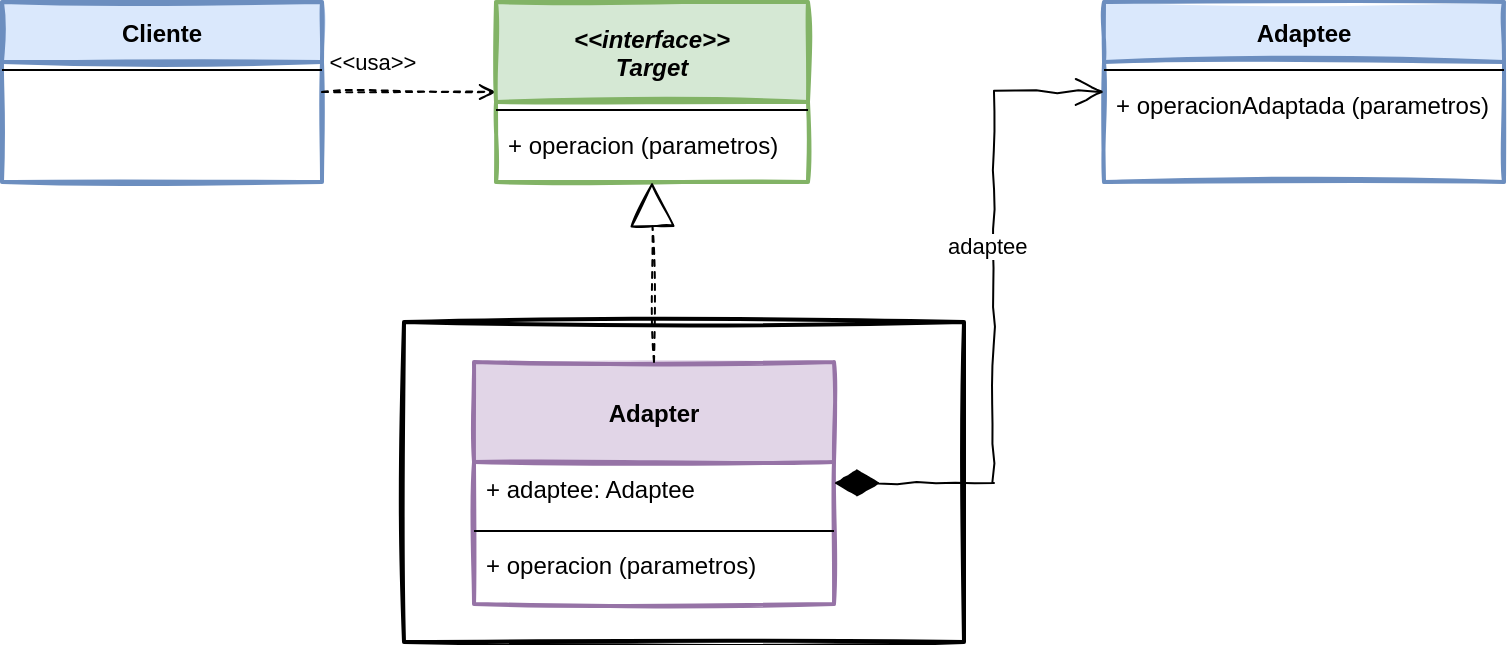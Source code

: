 <mxfile version="16.1.2" type="device" pages="2"><diagram id="C5RBs43oDa-KdzZeNtuy" name="Adapter - Plantilla Objetos"><mxGraphModel dx="1422" dy="2034" grid="1" gridSize="10" guides="1" tooltips="1" connect="1" arrows="1" fold="1" page="1" pageScale="1" pageWidth="827" pageHeight="1169" math="0" shadow="0"><root><mxCell id="WIyWlLk6GJQsqaUBKTNV-0"/><mxCell id="WIyWlLk6GJQsqaUBKTNV-1" parent="WIyWlLk6GJQsqaUBKTNV-0"/><mxCell id="IsRkaujwhjkFQP2qugin-0" value="" style="rounded=0;whiteSpace=wrap;html=1;sketch=1;fillStyle=solid;startSize=30;strokeWidth=2;" parent="WIyWlLk6GJQsqaUBKTNV-1" vertex="1"><mxGeometry x="239" y="-750" width="280" height="160" as="geometry"/></mxCell><mxCell id="zkfFHV4jXpPFQw0GAbJ--17" value="Cliente" style="swimlane;fontStyle=1;align=center;verticalAlign=middle;childLayout=stackLayout;horizontal=1;startSize=30;horizontalStack=0;resizeParent=1;resizeLast=0;collapsible=1;marginBottom=0;rounded=0;shadow=0;strokeWidth=2;strokeColor=#6c8ebf;fillColor=#dae8fc;swimlaneFillColor=rgba(255, 255, 255, 1);sketch=1;fillStyle=solid;" parent="WIyWlLk6GJQsqaUBKTNV-1" vertex="1"><mxGeometry x="38" y="-910" width="160" height="90" as="geometry"><mxRectangle x="550" y="140" width="160" height="26" as="alternateBounds"/></mxGeometry></mxCell><mxCell id="zkfFHV4jXpPFQw0GAbJ--23" value="" style="line;html=1;strokeWidth=1;align=left;verticalAlign=middle;spacingTop=-1;spacingLeft=3;spacingRight=3;rotatable=0;labelPosition=right;points=[];portConstraint=eastwest;" parent="zkfFHV4jXpPFQw0GAbJ--17" vertex="1"><mxGeometry y="30" width="160" height="8" as="geometry"/></mxCell><mxCell id="ldGxqT_ybMyO9Dc4_aSX-0" value="Adapter" style="swimlane;fontStyle=1;align=center;verticalAlign=middle;childLayout=stackLayout;horizontal=1;startSize=50;horizontalStack=0;resizeParent=1;resizeLast=0;collapsible=1;marginBottom=0;rounded=0;shadow=0;strokeWidth=2;strokeColor=#9673a6;fillColor=#e1d5e7;swimlaneFillColor=rgba(255, 255, 255, 1);sketch=1;fillStyle=solid;" parent="WIyWlLk6GJQsqaUBKTNV-1" vertex="1"><mxGeometry x="274" y="-730" width="180" height="121" as="geometry"><mxRectangle x="340" y="380" width="170" height="26" as="alternateBounds"/></mxGeometry></mxCell><mxCell id="ldGxqT_ybMyO9Dc4_aSX-2" value="+ adaptee: Adaptee" style="text;strokeColor=none;fillColor=none;align=left;verticalAlign=top;spacingLeft=4;spacingRight=4;overflow=hidden;rotatable=0;points=[[0,0.5],[1,0.5]];portConstraint=eastwest;rounded=1;sketch=1;fillStyle=solid;startSize=30;" parent="ldGxqT_ybMyO9Dc4_aSX-0" vertex="1"><mxGeometry y="50" width="180" height="31" as="geometry"/></mxCell><mxCell id="ldGxqT_ybMyO9Dc4_aSX-1" value="" style="line;html=1;strokeWidth=1;align=left;verticalAlign=middle;spacingTop=-1;spacingLeft=3;spacingRight=3;rotatable=0;labelPosition=right;points=[];portConstraint=eastwest;" parent="ldGxqT_ybMyO9Dc4_aSX-0" vertex="1"><mxGeometry y="81" width="180" height="7" as="geometry"/></mxCell><mxCell id="SjD9XZvPm6k3zNvs-JM8-10" value="+ operacion (parametros)" style="text;strokeColor=none;fillColor=none;align=left;verticalAlign=top;spacingLeft=4;spacingRight=4;overflow=hidden;rotatable=0;points=[[0,0.5],[1,0.5]];portConstraint=eastwest;rounded=1;sketch=1;fillStyle=solid;startSize=30;" parent="ldGxqT_ybMyO9Dc4_aSX-0" vertex="1"><mxGeometry y="88" width="180" height="31" as="geometry"/></mxCell><mxCell id="ldGxqT_ybMyO9Dc4_aSX-10" value="&amp;lt;&amp;lt;usa&amp;gt;&amp;gt;" style="edgeStyle=orthogonalEdgeStyle;rounded=0;orthogonalLoop=1;jettySize=auto;html=1;startSize=30;dashed=1;endFill=0;endArrow=open;exitX=1;exitY=0.5;exitDx=0;exitDy=0;entryX=0;entryY=0.5;entryDx=0;entryDy=0;sketch=1;" parent="WIyWlLk6GJQsqaUBKTNV-1" source="zkfFHV4jXpPFQw0GAbJ--17" target="SjD9XZvPm6k3zNvs-JM8-0" edge="1"><mxGeometry x="-0.423" y="15" relative="1" as="geometry"><mxPoint x="373" y="-810" as="sourcePoint"/><mxPoint x="283" y="-865" as="targetPoint"/><mxPoint as="offset"/></mxGeometry></mxCell><mxCell id="SjD9XZvPm6k3zNvs-JM8-0" value="&lt;&lt;interface&gt;&gt;&#10;Target" style="swimlane;fontStyle=3;align=center;verticalAlign=middle;childLayout=stackLayout;horizontal=1;startSize=50;horizontalStack=0;resizeParent=1;resizeLast=0;collapsible=1;marginBottom=0;rounded=0;shadow=0;strokeWidth=2;strokeColor=#82b366;fillColor=#d5e8d4;swimlaneFillColor=rgba(255, 255, 255, 1);sketch=1;fillStyle=solid;" parent="WIyWlLk6GJQsqaUBKTNV-1" vertex="1"><mxGeometry x="285" y="-910" width="156" height="90" as="geometry"><mxRectangle x="340" y="380" width="170" height="26" as="alternateBounds"/></mxGeometry></mxCell><mxCell id="SjD9XZvPm6k3zNvs-JM8-1" value="" style="line;html=1;strokeWidth=1;align=left;verticalAlign=middle;spacingTop=-1;spacingLeft=3;spacingRight=3;rotatable=0;labelPosition=right;points=[];portConstraint=eastwest;" parent="SjD9XZvPm6k3zNvs-JM8-0" vertex="1"><mxGeometry y="50" width="156" height="8" as="geometry"/></mxCell><mxCell id="SjD9XZvPm6k3zNvs-JM8-9" value="+ operacion (parametros)" style="text;strokeColor=none;fillColor=none;align=left;verticalAlign=top;spacingLeft=4;spacingRight=4;overflow=hidden;rotatable=0;points=[[0,0.5],[1,0.5]];portConstraint=eastwest;rounded=1;sketch=1;fillStyle=solid;startSize=30;" parent="SjD9XZvPm6k3zNvs-JM8-0" vertex="1"><mxGeometry y="58" width="156" height="31" as="geometry"/></mxCell><mxCell id="SjD9XZvPm6k3zNvs-JM8-4" value="" style="endArrow=block;dashed=1;endFill=0;endSize=20;html=1;rounded=0;sketch=1;strokeWidth=1;entryX=0.5;entryY=1;entryDx=0;entryDy=0;exitX=0.5;exitY=0;exitDx=0;exitDy=0;" parent="WIyWlLk6GJQsqaUBKTNV-1" source="ldGxqT_ybMyO9Dc4_aSX-0" target="SjD9XZvPm6k3zNvs-JM8-0" edge="1"><mxGeometry width="160" relative="1" as="geometry"><mxPoint x="9" y="-320" as="sourcePoint"/><mxPoint x="169" y="-320" as="targetPoint"/></mxGeometry></mxCell><mxCell id="SjD9XZvPm6k3zNvs-JM8-5" value="Adaptee" style="swimlane;fontStyle=1;align=center;verticalAlign=middle;childLayout=stackLayout;horizontal=1;startSize=30;horizontalStack=0;resizeParent=1;resizeLast=0;collapsible=1;marginBottom=0;rounded=0;shadow=0;strokeWidth=2;strokeColor=#6c8ebf;fillColor=#dae8fc;swimlaneFillColor=rgba(255, 255, 255, 1);sketch=1;fillStyle=solid;" parent="WIyWlLk6GJQsqaUBKTNV-1" vertex="1"><mxGeometry x="589" y="-910" width="200" height="90" as="geometry"><mxRectangle x="550" y="140" width="160" height="26" as="alternateBounds"/></mxGeometry></mxCell><mxCell id="SjD9XZvPm6k3zNvs-JM8-6" value="" style="line;html=1;strokeWidth=1;align=left;verticalAlign=middle;spacingTop=-1;spacingLeft=3;spacingRight=3;rotatable=0;labelPosition=right;points=[];portConstraint=eastwest;" parent="SjD9XZvPm6k3zNvs-JM8-5" vertex="1"><mxGeometry y="30" width="200" height="8" as="geometry"/></mxCell><mxCell id="SjD9XZvPm6k3zNvs-JM8-11" value="+ operacionAdaptada (parametros)" style="text;strokeColor=none;fillColor=none;align=left;verticalAlign=top;spacingLeft=4;spacingRight=4;overflow=hidden;rotatable=0;points=[[0,0.5],[1,0.5]];portConstraint=eastwest;rounded=1;sketch=1;fillStyle=solid;startSize=30;" parent="SjD9XZvPm6k3zNvs-JM8-5" vertex="1"><mxGeometry y="38" width="200" height="31" as="geometry"/></mxCell><mxCell id="SjD9XZvPm6k3zNvs-JM8-8" value="adaptee" style="endArrow=open;html=1;endSize=12;startArrow=diamondThin;startSize=20;startFill=1;edgeStyle=orthogonalEdgeStyle;align=left;verticalAlign=bottom;rounded=0;sketch=1;strokeWidth=1;exitX=1;exitY=0.5;exitDx=0;exitDy=0;entryX=0;entryY=0.5;entryDx=0;entryDy=0;sourcePerimeterSpacing=0;fixDash=0;sketchStyle=comic;disableMultiStroke=0;ignoreEdge=0;flowAnimation=0;anchorPointDirection=1;noJump=0;orthogonalLoop=0;orthogonal=1;snapToPoint=1;endFill=1;" parent="WIyWlLk6GJQsqaUBKTNV-1" source="ldGxqT_ybMyO9Dc4_aSX-0" target="SjD9XZvPm6k3zNvs-JM8-5" edge="1"><mxGeometry x="0.153" y="25" relative="1" as="geometry"><mxPoint x="139" y="-310" as="sourcePoint"/><mxPoint x="299" y="-310" as="targetPoint"/><Array as="points"><mxPoint x="534" y="-669"/><mxPoint x="534" y="-865"/></Array><mxPoint y="1" as="offset"/></mxGeometry></mxCell></root></mxGraphModel></diagram><diagram name="Adapter - Plantilla Clase" id="XdiIaF5hY0oWM36d-6kN"><mxGraphModel dx="1422" dy="2034" grid="1" gridSize="10" guides="1" tooltips="1" connect="1" arrows="1" fold="1" page="1" pageScale="1" pageWidth="827" pageHeight="1169" math="0" shadow="0"><root><mxCell id="oIk64FYMjEPISe2o-9Ac-0"/><mxCell id="oIk64FYMjEPISe2o-9Ac-1" parent="oIk64FYMjEPISe2o-9Ac-0"/><mxCell id="oIk64FYMjEPISe2o-9Ac-2" value="" style="rounded=0;whiteSpace=wrap;html=1;sketch=1;fillStyle=solid;startSize=30;strokeWidth=2;" vertex="1" parent="oIk64FYMjEPISe2o-9Ac-1"><mxGeometry x="239" y="-750" width="280" height="160" as="geometry"/></mxCell><mxCell id="oIk64FYMjEPISe2o-9Ac-3" value="Cliente" style="swimlane;fontStyle=1;align=center;verticalAlign=middle;childLayout=stackLayout;horizontal=1;startSize=30;horizontalStack=0;resizeParent=1;resizeLast=0;collapsible=1;marginBottom=0;rounded=0;shadow=0;strokeWidth=2;strokeColor=#6c8ebf;fillColor=#dae8fc;swimlaneFillColor=rgba(255, 255, 255, 1);sketch=1;fillStyle=solid;" vertex="1" parent="oIk64FYMjEPISe2o-9Ac-1"><mxGeometry x="38" y="-910" width="160" height="90" as="geometry"><mxRectangle x="550" y="140" width="160" height="26" as="alternateBounds"/></mxGeometry></mxCell><mxCell id="oIk64FYMjEPISe2o-9Ac-4" value="" style="line;html=1;strokeWidth=1;align=left;verticalAlign=middle;spacingTop=-1;spacingLeft=3;spacingRight=3;rotatable=0;labelPosition=right;points=[];portConstraint=eastwest;" vertex="1" parent="oIk64FYMjEPISe2o-9Ac-3"><mxGeometry y="30" width="160" height="8" as="geometry"/></mxCell><mxCell id="oIk64FYMjEPISe2o-9Ac-5" value="Adapter" style="swimlane;fontStyle=1;align=center;verticalAlign=middle;childLayout=stackLayout;horizontal=1;startSize=50;horizontalStack=0;resizeParent=1;resizeLast=0;collapsible=1;marginBottom=0;rounded=0;shadow=0;strokeWidth=2;strokeColor=#9673a6;fillColor=#e1d5e7;swimlaneFillColor=rgba(255, 255, 255, 1);sketch=1;fillStyle=solid;" vertex="1" parent="oIk64FYMjEPISe2o-9Ac-1"><mxGeometry x="274" y="-730" width="180" height="121" as="geometry"><mxRectangle x="340" y="380" width="170" height="26" as="alternateBounds"/></mxGeometry></mxCell><mxCell id="oIk64FYMjEPISe2o-9Ac-6" value="+ adaptee: Adaptee" style="text;strokeColor=none;fillColor=none;align=left;verticalAlign=top;spacingLeft=4;spacingRight=4;overflow=hidden;rotatable=0;points=[[0,0.5],[1,0.5]];portConstraint=eastwest;rounded=1;sketch=1;fillStyle=solid;startSize=30;" vertex="1" parent="oIk64FYMjEPISe2o-9Ac-5"><mxGeometry y="50" width="180" height="31" as="geometry"/></mxCell><mxCell id="oIk64FYMjEPISe2o-9Ac-7" value="" style="line;html=1;strokeWidth=1;align=left;verticalAlign=middle;spacingTop=-1;spacingLeft=3;spacingRight=3;rotatable=0;labelPosition=right;points=[];portConstraint=eastwest;" vertex="1" parent="oIk64FYMjEPISe2o-9Ac-5"><mxGeometry y="81" width="180" height="7" as="geometry"/></mxCell><mxCell id="oIk64FYMjEPISe2o-9Ac-8" value="+ operacion (parametros)" style="text;strokeColor=none;fillColor=none;align=left;verticalAlign=top;spacingLeft=4;spacingRight=4;overflow=hidden;rotatable=0;points=[[0,0.5],[1,0.5]];portConstraint=eastwest;rounded=1;sketch=1;fillStyle=solid;startSize=30;" vertex="1" parent="oIk64FYMjEPISe2o-9Ac-5"><mxGeometry y="88" width="180" height="31" as="geometry"/></mxCell><mxCell id="oIk64FYMjEPISe2o-9Ac-9" value="&amp;lt;&amp;lt;usa&amp;gt;&amp;gt;" style="edgeStyle=orthogonalEdgeStyle;rounded=0;orthogonalLoop=1;jettySize=auto;html=1;startSize=30;dashed=1;endFill=0;endArrow=open;exitX=1;exitY=0.5;exitDx=0;exitDy=0;entryX=0;entryY=0.5;entryDx=0;entryDy=0;sketch=1;" edge="1" parent="oIk64FYMjEPISe2o-9Ac-1" source="oIk64FYMjEPISe2o-9Ac-3" target="oIk64FYMjEPISe2o-9Ac-10"><mxGeometry x="-0.423" y="15" relative="1" as="geometry"><mxPoint x="373" y="-810" as="sourcePoint"/><mxPoint x="283" y="-865" as="targetPoint"/><mxPoint as="offset"/></mxGeometry></mxCell><mxCell id="oIk64FYMjEPISe2o-9Ac-10" value="&lt;&lt;interface&gt;&gt;&#10;Target" style="swimlane;fontStyle=3;align=center;verticalAlign=middle;childLayout=stackLayout;horizontal=1;startSize=50;horizontalStack=0;resizeParent=1;resizeLast=0;collapsible=1;marginBottom=0;rounded=0;shadow=0;strokeWidth=2;strokeColor=#82b366;fillColor=#d5e8d4;swimlaneFillColor=rgba(255, 255, 255, 1);sketch=1;fillStyle=solid;" vertex="1" parent="oIk64FYMjEPISe2o-9Ac-1"><mxGeometry x="285" y="-910" width="156" height="90" as="geometry"><mxRectangle x="340" y="380" width="170" height="26" as="alternateBounds"/></mxGeometry></mxCell><mxCell id="oIk64FYMjEPISe2o-9Ac-11" value="" style="line;html=1;strokeWidth=1;align=left;verticalAlign=middle;spacingTop=-1;spacingLeft=3;spacingRight=3;rotatable=0;labelPosition=right;points=[];portConstraint=eastwest;" vertex="1" parent="oIk64FYMjEPISe2o-9Ac-10"><mxGeometry y="50" width="156" height="8" as="geometry"/></mxCell><mxCell id="oIk64FYMjEPISe2o-9Ac-12" value="+ operacion (parametros)" style="text;strokeColor=none;fillColor=none;align=left;verticalAlign=top;spacingLeft=4;spacingRight=4;overflow=hidden;rotatable=0;points=[[0,0.5],[1,0.5]];portConstraint=eastwest;rounded=1;sketch=1;fillStyle=solid;startSize=30;" vertex="1" parent="oIk64FYMjEPISe2o-9Ac-10"><mxGeometry y="58" width="156" height="31" as="geometry"/></mxCell><mxCell id="oIk64FYMjEPISe2o-9Ac-13" value="" style="endArrow=block;dashed=1;endFill=0;endSize=20;html=1;rounded=0;sketch=1;strokeWidth=1;entryX=0.5;entryY=1;entryDx=0;entryDy=0;exitX=0.5;exitY=0;exitDx=0;exitDy=0;" edge="1" parent="oIk64FYMjEPISe2o-9Ac-1" source="oIk64FYMjEPISe2o-9Ac-5" target="oIk64FYMjEPISe2o-9Ac-10"><mxGeometry width="160" relative="1" as="geometry"><mxPoint x="9" y="-320" as="sourcePoint"/><mxPoint x="169" y="-320" as="targetPoint"/></mxGeometry></mxCell><mxCell id="oIk64FYMjEPISe2o-9Ac-14" value="Adaptee" style="swimlane;fontStyle=1;align=center;verticalAlign=middle;childLayout=stackLayout;horizontal=1;startSize=30;horizontalStack=0;resizeParent=1;resizeLast=0;collapsible=1;marginBottom=0;rounded=0;shadow=0;strokeWidth=2;strokeColor=#6c8ebf;fillColor=#dae8fc;swimlaneFillColor=rgba(255, 255, 255, 1);sketch=1;fillStyle=solid;" vertex="1" parent="oIk64FYMjEPISe2o-9Ac-1"><mxGeometry x="500" y="-900" width="200" height="90" as="geometry"><mxRectangle x="550" y="140" width="160" height="26" as="alternateBounds"/></mxGeometry></mxCell><mxCell id="oIk64FYMjEPISe2o-9Ac-15" value="" style="line;html=1;strokeWidth=1;align=left;verticalAlign=middle;spacingTop=-1;spacingLeft=3;spacingRight=3;rotatable=0;labelPosition=right;points=[];portConstraint=eastwest;" vertex="1" parent="oIk64FYMjEPISe2o-9Ac-14"><mxGeometry y="30" width="200" height="8" as="geometry"/></mxCell><mxCell id="oIk64FYMjEPISe2o-9Ac-16" value="+ operacionAdaptada (parametros)" style="text;strokeColor=none;fillColor=none;align=left;verticalAlign=top;spacingLeft=4;spacingRight=4;overflow=hidden;rotatable=0;points=[[0,0.5],[1,0.5]];portConstraint=eastwest;rounded=1;sketch=1;fillStyle=solid;startSize=30;" vertex="1" parent="oIk64FYMjEPISe2o-9Ac-14"><mxGeometry y="38" width="200" height="31" as="geometry"/></mxCell><mxCell id="oIk64FYMjEPISe2o-9Ac-18" value="" style="endArrow=block;endSize=20;endFill=0;html=1;rounded=0;entryX=0.5;entryY=1;entryDx=0;entryDy=0;exitX=1;exitY=0.5;exitDx=0;exitDy=0;sketch=1;" edge="1" parent="oIk64FYMjEPISe2o-9Ac-1" source="oIk64FYMjEPISe2o-9Ac-6" target="oIk64FYMjEPISe2o-9Ac-14"><mxGeometry x="0.399" y="-148" width="160" relative="1" as="geometry"><mxPoint x="540" y="-620" as="sourcePoint"/><mxPoint x="700" y="-620" as="targetPoint"/><Array as="points"><mxPoint x="600" y="-664"/></Array><mxPoint as="offset"/></mxGeometry></mxCell></root></mxGraphModel></diagram></mxfile>